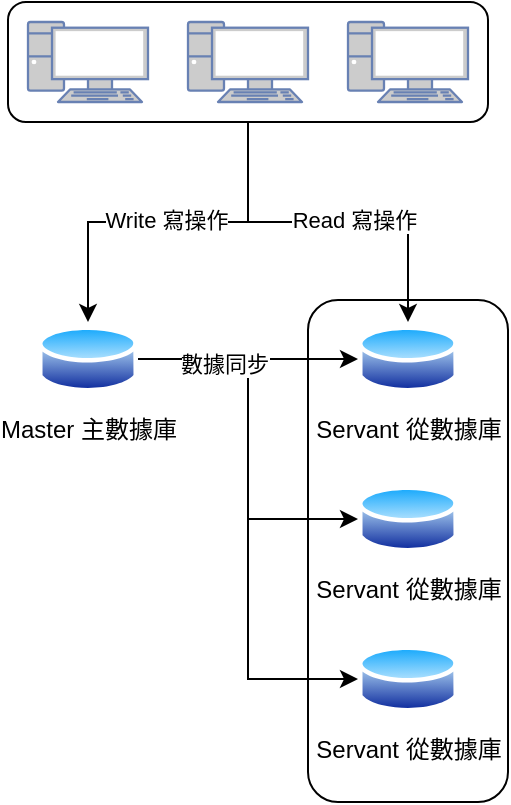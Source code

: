 <mxfile version="21.2.1" type="device">
  <diagram name="第1頁" id="qhB0eLHmh1ptTIn3DnNf">
    <mxGraphModel dx="597" dy="405" grid="1" gridSize="10" guides="1" tooltips="1" connect="1" arrows="1" fold="1" page="1" pageScale="1" pageWidth="827" pageHeight="1169" math="0" shadow="0">
      <root>
        <mxCell id="0" />
        <mxCell id="1" parent="0" />
        <mxCell id="umK9AhRE5xUXWR9Ewtwj-24" value="" style="rounded=1;whiteSpace=wrap;html=1;" vertex="1" parent="1">
          <mxGeometry x="350" y="269" width="100" height="251" as="geometry" />
        </mxCell>
        <mxCell id="umK9AhRE5xUXWR9Ewtwj-14" style="edgeStyle=orthogonalEdgeStyle;rounded=0;orthogonalLoop=1;jettySize=auto;html=1;entryX=0.5;entryY=0;entryDx=0;entryDy=0;" edge="1" parent="1" source="umK9AhRE5xUXWR9Ewtwj-1" target="umK9AhRE5xUXWR9Ewtwj-7">
          <mxGeometry relative="1" as="geometry" />
        </mxCell>
        <mxCell id="umK9AhRE5xUXWR9Ewtwj-15" value="Write 寫操作" style="edgeLabel;html=1;align=center;verticalAlign=middle;resizable=0;points=[];" vertex="1" connectable="0" parent="umK9AhRE5xUXWR9Ewtwj-14">
          <mxGeometry x="0.013" y="-1" relative="1" as="geometry">
            <mxPoint as="offset" />
          </mxGeometry>
        </mxCell>
        <mxCell id="umK9AhRE5xUXWR9Ewtwj-16" style="edgeStyle=orthogonalEdgeStyle;rounded=0;orthogonalLoop=1;jettySize=auto;html=1;entryX=0.5;entryY=0;entryDx=0;entryDy=0;" edge="1" parent="1" source="umK9AhRE5xUXWR9Ewtwj-1" target="umK9AhRE5xUXWR9Ewtwj-9">
          <mxGeometry relative="1" as="geometry" />
        </mxCell>
        <mxCell id="umK9AhRE5xUXWR9Ewtwj-17" value="Read 寫操作" style="edgeLabel;html=1;align=center;verticalAlign=middle;resizable=0;points=[];" vertex="1" connectable="0" parent="umK9AhRE5xUXWR9Ewtwj-16">
          <mxGeometry x="0.139" y="1" relative="1" as="geometry">
            <mxPoint as="offset" />
          </mxGeometry>
        </mxCell>
        <mxCell id="umK9AhRE5xUXWR9Ewtwj-1" value="" style="rounded=1;whiteSpace=wrap;html=1;" vertex="1" parent="1">
          <mxGeometry x="200" y="120" width="240" height="60" as="geometry" />
        </mxCell>
        <mxCell id="umK9AhRE5xUXWR9Ewtwj-2" value="" style="fontColor=#0066CC;verticalAlign=top;verticalLabelPosition=bottom;labelPosition=center;align=center;html=1;outlineConnect=0;fillColor=#CCCCCC;strokeColor=#6881B3;gradientColor=none;gradientDirection=north;strokeWidth=2;shape=mxgraph.networks.pc;" vertex="1" parent="1">
          <mxGeometry x="210" y="130" width="60" height="40" as="geometry" />
        </mxCell>
        <mxCell id="umK9AhRE5xUXWR9Ewtwj-3" value="" style="fontColor=#0066CC;verticalAlign=top;verticalLabelPosition=bottom;labelPosition=center;align=center;html=1;outlineConnect=0;fillColor=#CCCCCC;strokeColor=#6881B3;gradientColor=none;gradientDirection=north;strokeWidth=2;shape=mxgraph.networks.pc;" vertex="1" parent="1">
          <mxGeometry x="290" y="130" width="60" height="40" as="geometry" />
        </mxCell>
        <mxCell id="umK9AhRE5xUXWR9Ewtwj-4" value="" style="fontColor=#0066CC;verticalAlign=top;verticalLabelPosition=bottom;labelPosition=center;align=center;html=1;outlineConnect=0;fillColor=#CCCCCC;strokeColor=#6881B3;gradientColor=none;gradientDirection=north;strokeWidth=2;shape=mxgraph.networks.pc;" vertex="1" parent="1">
          <mxGeometry x="370" y="130" width="60" height="40" as="geometry" />
        </mxCell>
        <mxCell id="umK9AhRE5xUXWR9Ewtwj-20" style="edgeStyle=orthogonalEdgeStyle;rounded=0;orthogonalLoop=1;jettySize=auto;html=1;entryX=0;entryY=0.5;entryDx=0;entryDy=0;" edge="1" parent="1" source="umK9AhRE5xUXWR9Ewtwj-7" target="umK9AhRE5xUXWR9Ewtwj-9">
          <mxGeometry relative="1" as="geometry" />
        </mxCell>
        <mxCell id="umK9AhRE5xUXWR9Ewtwj-21" style="edgeStyle=orthogonalEdgeStyle;rounded=0;orthogonalLoop=1;jettySize=auto;html=1;entryX=0;entryY=0.5;entryDx=0;entryDy=0;" edge="1" parent="1" source="umK9AhRE5xUXWR9Ewtwj-7" target="umK9AhRE5xUXWR9Ewtwj-18">
          <mxGeometry relative="1" as="geometry" />
        </mxCell>
        <mxCell id="umK9AhRE5xUXWR9Ewtwj-22" style="edgeStyle=orthogonalEdgeStyle;rounded=0;orthogonalLoop=1;jettySize=auto;html=1;entryX=0;entryY=0.5;entryDx=0;entryDy=0;" edge="1" parent="1" source="umK9AhRE5xUXWR9Ewtwj-7" target="umK9AhRE5xUXWR9Ewtwj-19">
          <mxGeometry relative="1" as="geometry" />
        </mxCell>
        <mxCell id="umK9AhRE5xUXWR9Ewtwj-23" value="數據同步" style="edgeLabel;html=1;align=center;verticalAlign=middle;resizable=0;points=[];" vertex="1" connectable="0" parent="umK9AhRE5xUXWR9Ewtwj-22">
          <mxGeometry x="-0.686" y="-2" relative="1" as="geometry">
            <mxPoint as="offset" />
          </mxGeometry>
        </mxCell>
        <mxCell id="umK9AhRE5xUXWR9Ewtwj-7" value="Master 主數據庫" style="image;aspect=fixed;perimeter=ellipsePerimeter;html=1;align=center;shadow=0;dashed=0;spacingTop=3;image=img/lib/active_directory/database.svg;" vertex="1" parent="1">
          <mxGeometry x="215" y="280" width="50" height="37" as="geometry" />
        </mxCell>
        <mxCell id="umK9AhRE5xUXWR9Ewtwj-9" value="Servant 從數據庫" style="image;aspect=fixed;perimeter=ellipsePerimeter;html=1;align=center;shadow=0;dashed=0;spacingTop=3;image=img/lib/active_directory/database.svg;" vertex="1" parent="1">
          <mxGeometry x="375" y="280" width="50" height="37" as="geometry" />
        </mxCell>
        <mxCell id="umK9AhRE5xUXWR9Ewtwj-18" value="Servant 從數據庫" style="image;aspect=fixed;perimeter=ellipsePerimeter;html=1;align=center;shadow=0;dashed=0;spacingTop=3;image=img/lib/active_directory/database.svg;" vertex="1" parent="1">
          <mxGeometry x="375" y="360" width="50" height="37" as="geometry" />
        </mxCell>
        <mxCell id="umK9AhRE5xUXWR9Ewtwj-19" value="Servant 從數據庫" style="image;aspect=fixed;perimeter=ellipsePerimeter;html=1;align=center;shadow=0;dashed=0;spacingTop=3;image=img/lib/active_directory/database.svg;" vertex="1" parent="1">
          <mxGeometry x="375" y="440" width="50" height="37" as="geometry" />
        </mxCell>
      </root>
    </mxGraphModel>
  </diagram>
</mxfile>
